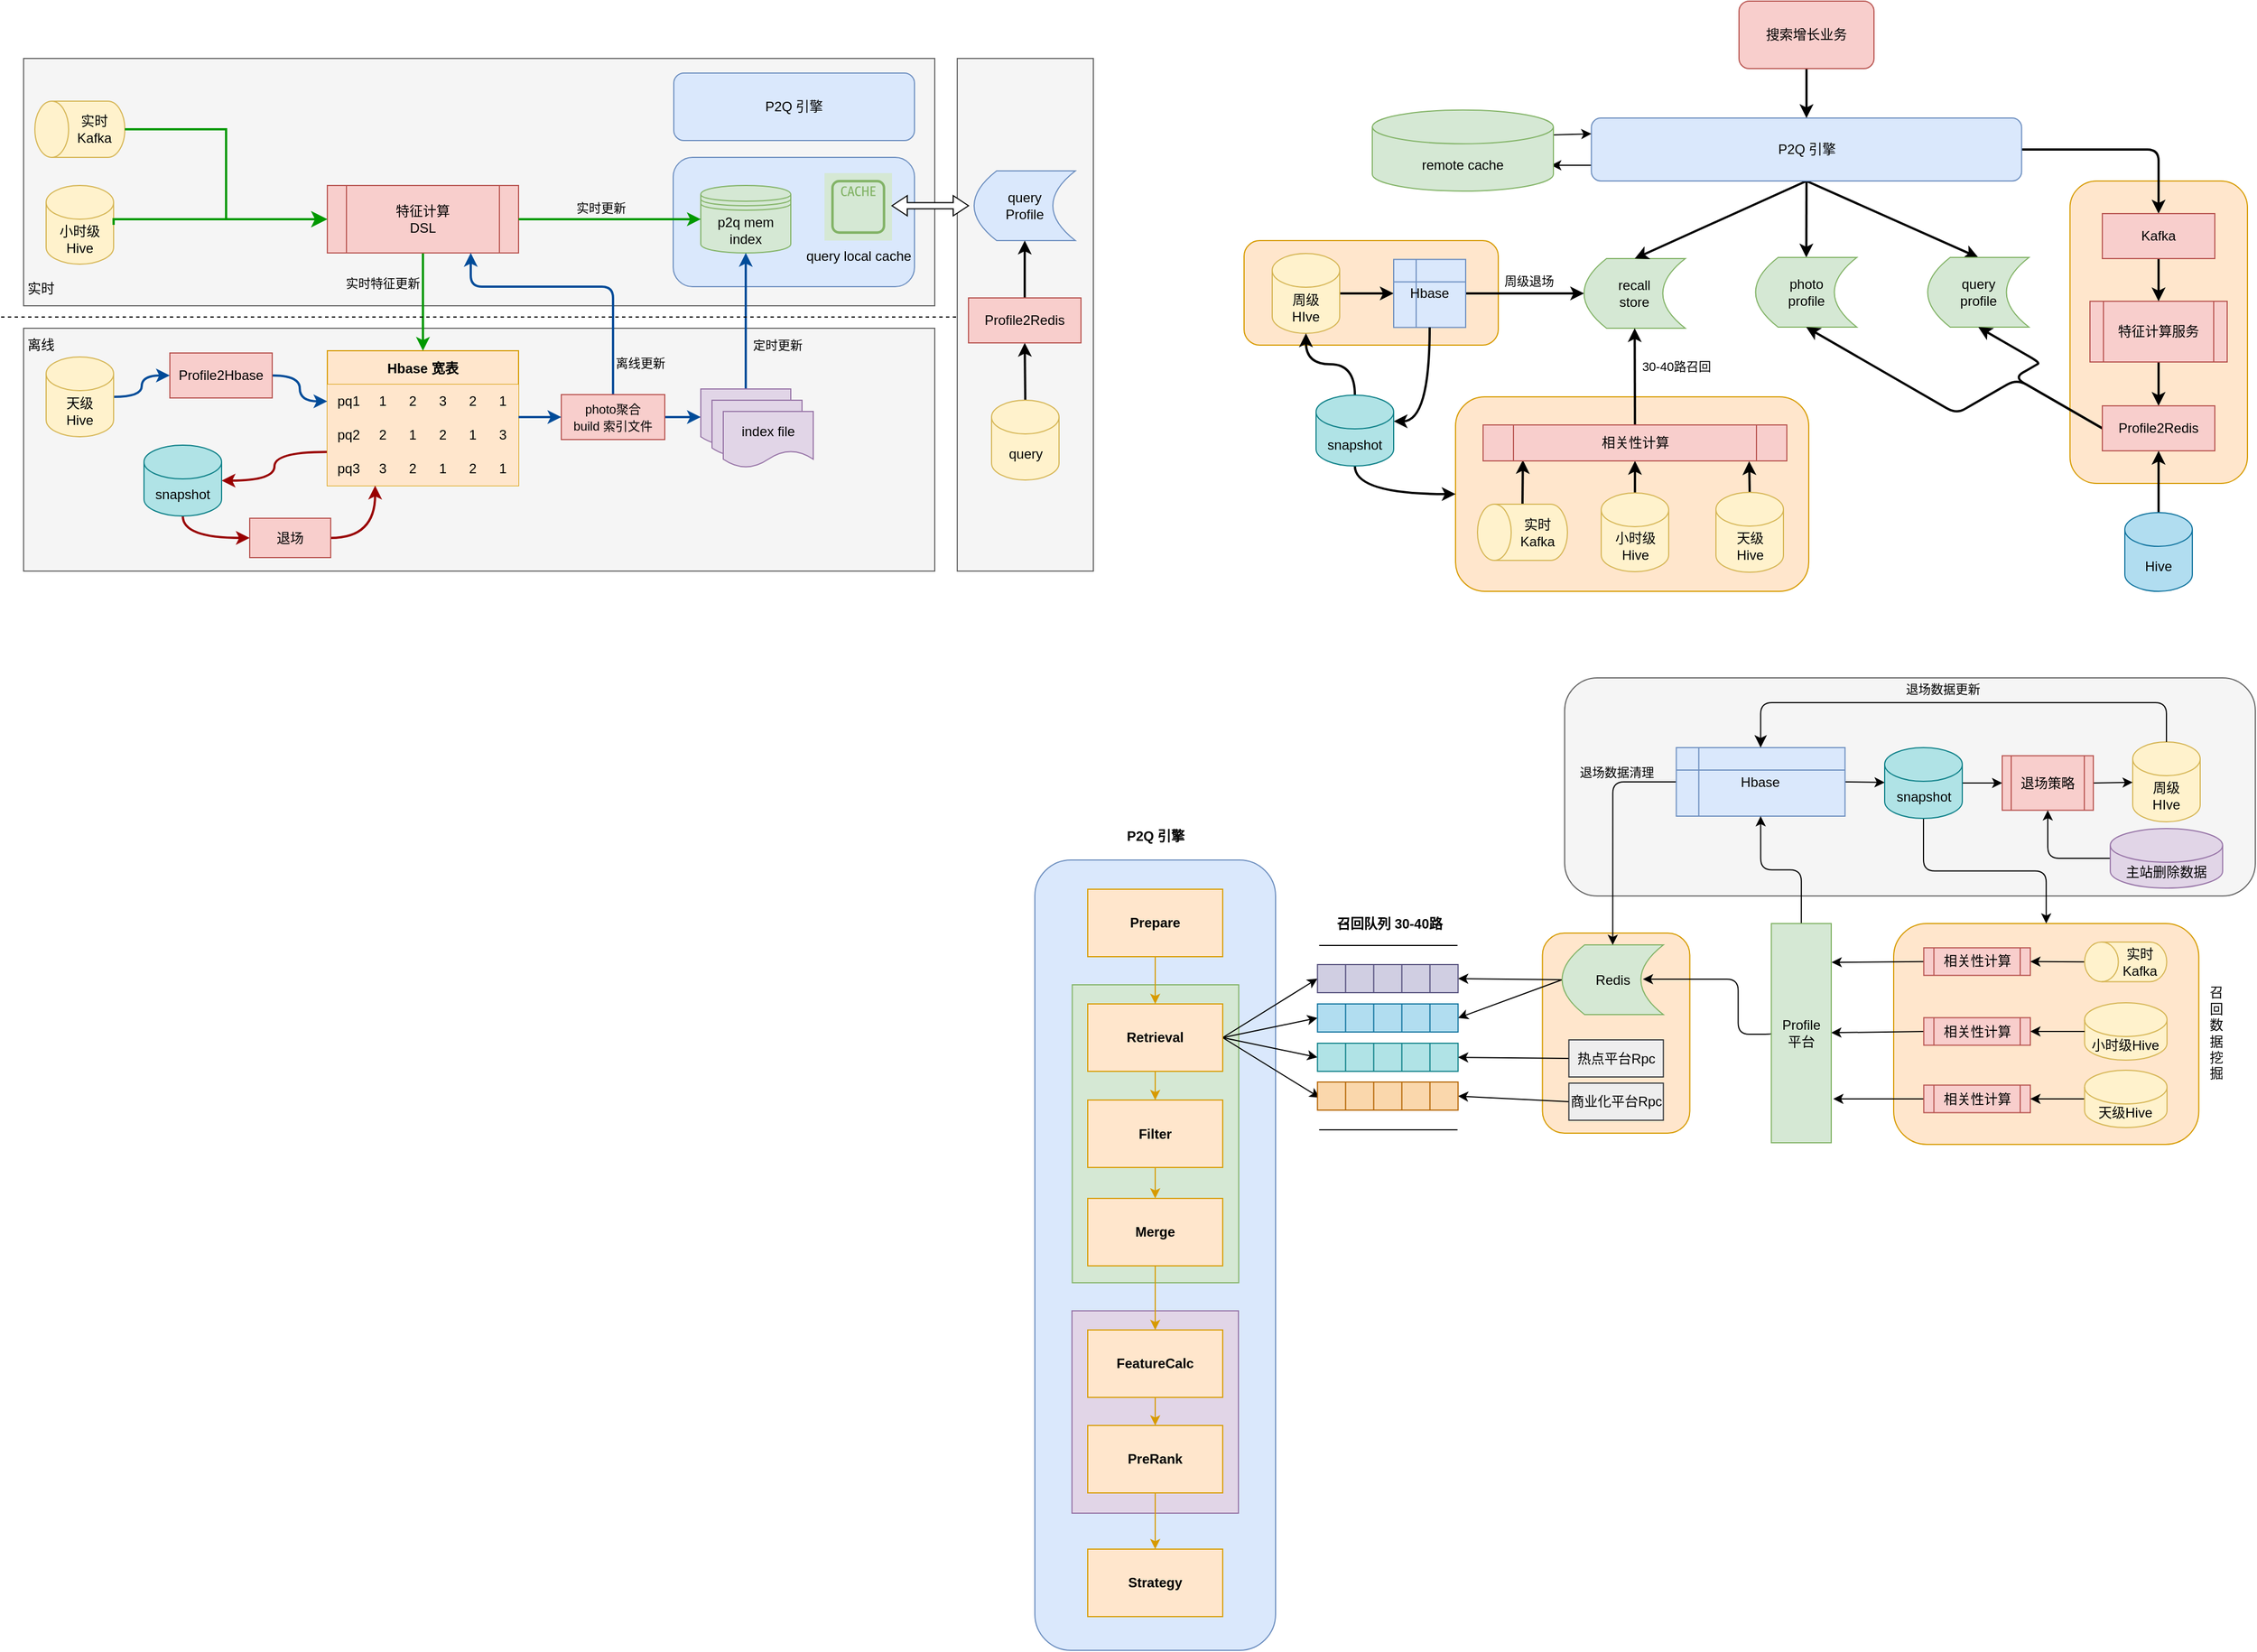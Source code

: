 <mxfile>
    <diagram id="KAuXC7zoSM8KAFSYbR0u" name="第 1 页">
        <mxGraphModel dx="1647" dy="1158" grid="0" gridSize="10" guides="1" tooltips="1" connect="1" arrows="1" fold="1" page="0" pageScale="1" pageWidth="827" pageHeight="1169" background="none" math="0" shadow="0">
            <root>
                <mxCell id="0"/>
                <mxCell id="1" parent="0"/>
                <mxCell id="472" value="" style="rounded=1;whiteSpace=wrap;html=1;labelBackgroundColor=none;fillColor=#f5f5f5;strokeColor=#666666;fontColor=#333333;" vertex="1" parent="1">
                    <mxGeometry x="1464" y="635" width="614" height="194" as="geometry"/>
                </mxCell>
                <mxCell id="443" value="" style="rounded=1;whiteSpace=wrap;html=1;labelBackgroundColor=none;fillColor=#ffe6cc;strokeColor=#d79b00;" vertex="1" parent="1">
                    <mxGeometry x="1756.5" y="853.5" width="271.25" height="196.5" as="geometry"/>
                </mxCell>
                <mxCell id="404" value="" style="rounded=1;whiteSpace=wrap;html=1;labelBackgroundColor=none;fillColor=#ffe6cc;strokeColor=#d79b00;" vertex="1" parent="1">
                    <mxGeometry x="1444.25" y="862" width="131" height="178" as="geometry"/>
                </mxCell>
                <mxCell id="297" value="" style="rounded=1;whiteSpace=wrap;html=1;fillStyle=auto;fillColor=#dae8fc;strokeColor=#6c8ebf;align=center;strokeWidth=1;" vertex="1" parent="1">
                    <mxGeometry x="993" y="797" width="214" height="703" as="geometry"/>
                </mxCell>
                <mxCell id="326" value="" style="rounded=0;whiteSpace=wrap;html=1;shadow=0;strokeWidth=1;fillColor=#e1d5e7;strokeColor=#9673a6;" vertex="1" parent="1">
                    <mxGeometry x="1026" y="1198" width="148" height="180" as="geometry"/>
                </mxCell>
                <mxCell id="323" value="" style="rounded=0;whiteSpace=wrap;html=1;shadow=0;strokeWidth=1;fillColor=#d5e8d4;strokeColor=#82b366;" vertex="1" parent="1">
                    <mxGeometry x="1026.25" y="908" width="148" height="265" as="geometry"/>
                </mxCell>
                <mxCell id="284" value="" style="rounded=1;whiteSpace=wrap;html=1;labelBackgroundColor=none;fillColor=#ffe6cc;strokeColor=#d79b00;" vertex="1" parent="1">
                    <mxGeometry x="1913.25" y="193" width="157.75" height="269" as="geometry"/>
                </mxCell>
                <mxCell id="234" value="" style="rounded=1;whiteSpace=wrap;html=1;labelBackgroundColor=none;fillColor=#ffe6cc;strokeColor=#d79b00;" vertex="1" parent="1">
                    <mxGeometry x="1367" y="385" width="314" height="173" as="geometry"/>
                </mxCell>
                <mxCell id="233" value="" style="rounded=1;whiteSpace=wrap;html=1;labelBackgroundColor=none;fillColor=#ffe6cc;strokeColor=#d79b00;" vertex="1" parent="1">
                    <mxGeometry x="1179" y="246" width="226" height="93" as="geometry"/>
                </mxCell>
                <mxCell id="153" value="" style="rounded=0;whiteSpace=wrap;html=1;fillStyle=auto;strokeWidth=1;fillColor=#f5f5f5;fontColor=#333333;strokeColor=#666666;" parent="1" vertex="1">
                    <mxGeometry x="924" y="84" width="121" height="456" as="geometry"/>
                </mxCell>
                <mxCell id="149" value="" style="rounded=0;whiteSpace=wrap;html=1;fillColor=#f5f5f5;fontColor=#333333;strokeColor=#666666;" parent="1" vertex="1">
                    <mxGeometry x="94" y="84" width="810" height="220" as="geometry"/>
                </mxCell>
                <mxCell id="137" value="" style="rounded=0;whiteSpace=wrap;html=1;fillColor=#f5f5f5;fontColor=#333333;strokeColor=#666666;fontStyle=1" parent="1" vertex="1">
                    <mxGeometry x="94" y="324" width="810" height="216" as="geometry"/>
                </mxCell>
                <mxCell id="54" style="edgeStyle=orthogonalEdgeStyle;html=1;exitX=1;exitY=0.5;exitDx=0;exitDy=0;strokeWidth=2;strokeColor=#004C99;entryX=0;entryY=0.5;entryDx=0;entryDy=0;curved=1;" parent="1" source="88" target="56" edge="1">
                    <mxGeometry relative="1" as="geometry">
                        <mxPoint x="364" y="403.5" as="sourcePoint"/>
                        <mxPoint x="360" y="386" as="targetPoint"/>
                    </mxGeometry>
                </mxCell>
                <mxCell id="272" style="edgeStyle=orthogonalEdgeStyle;html=1;exitX=0;exitY=0.75;exitDx=0;exitDy=0;entryX=1;entryY=0.5;entryDx=0;entryDy=0;entryPerimeter=0;strokeColor=#990000;strokeWidth=2;curved=1;" edge="1" parent="1" source="55" target="271">
                    <mxGeometry relative="1" as="geometry"/>
                </mxCell>
                <mxCell id="55" value="Hbase 宽表" style="shape=table;startSize=30;container=1;collapsible=0;childLayout=tableLayout;fixedRows=1;rowLines=0;fontStyle=1;fillColor=#ffe6cc;strokeColor=#d79b00;" parent="1" vertex="1">
                    <mxGeometry x="364" y="344" width="170" height="120" as="geometry"/>
                </mxCell>
                <mxCell id="56" value="" style="shape=tableRow;horizontal=0;startSize=0;swimlaneHead=0;swimlaneBody=0;top=0;left=0;bottom=0;right=0;collapsible=0;dropTarget=0;fillColor=none;points=[[0,0.5],[1,0.5]];portConstraint=eastwest;" parent="55" vertex="1">
                    <mxGeometry y="30" width="170" height="30" as="geometry"/>
                </mxCell>
                <mxCell id="57" value="pq1" style="shape=partialRectangle;html=1;whiteSpace=wrap;connectable=0;fillColor=#ffe6cc;top=0;left=0;bottom=0;right=0;overflow=hidden;pointerEvents=1;strokeColor=#d79b00;" parent="56" vertex="1">
                    <mxGeometry width="38" height="30" as="geometry">
                        <mxRectangle width="38" height="30" as="alternateBounds"/>
                    </mxGeometry>
                </mxCell>
                <mxCell id="58" value="1&lt;span style=&quot;white-space: pre;&quot;&gt;&#9;&lt;/span&gt;2&lt;span style=&quot;white-space: pre;&quot;&gt;&#9;&lt;/span&gt;3&lt;span style=&quot;white-space: pre;&quot;&gt;&#9;&lt;/span&gt;2&lt;span style=&quot;white-space: pre;&quot;&gt;&#9;&lt;/span&gt;1" style="shape=partialRectangle;html=1;whiteSpace=wrap;connectable=0;fillColor=#ffe6cc;top=0;left=0;bottom=0;right=0;align=left;spacingLeft=6;overflow=hidden;strokeColor=#d79b00;" parent="56" vertex="1">
                    <mxGeometry x="38" width="132" height="30" as="geometry">
                        <mxRectangle width="132" height="30" as="alternateBounds"/>
                    </mxGeometry>
                </mxCell>
                <mxCell id="59" value="" style="shape=tableRow;horizontal=0;startSize=0;swimlaneHead=0;swimlaneBody=0;top=0;left=0;bottom=0;right=0;collapsible=0;dropTarget=0;fillColor=none;points=[[0,0.5],[1,0.5]];portConstraint=eastwest;" parent="55" vertex="1">
                    <mxGeometry y="60" width="170" height="30" as="geometry"/>
                </mxCell>
                <mxCell id="60" value="pq2" style="shape=partialRectangle;html=1;whiteSpace=wrap;connectable=0;fillColor=#ffe6cc;top=0;left=0;bottom=0;right=0;overflow=hidden;strokeColor=#d79b00;" parent="59" vertex="1">
                    <mxGeometry width="38" height="30" as="geometry">
                        <mxRectangle width="38" height="30" as="alternateBounds"/>
                    </mxGeometry>
                </mxCell>
                <mxCell id="61" value="2&lt;span style=&quot;white-space: pre;&quot;&gt;&#9;&lt;/span&gt;1&lt;span style=&quot;white-space: pre;&quot;&gt;&#9;&lt;/span&gt;2&lt;span style=&quot;white-space: pre;&quot;&gt;&#9;&lt;/span&gt;1&lt;span style=&quot;white-space: pre;&quot;&gt;&#9;&lt;/span&gt;3" style="shape=partialRectangle;html=1;whiteSpace=wrap;connectable=0;fillColor=#ffe6cc;top=0;left=0;bottom=0;right=0;align=left;spacingLeft=6;overflow=hidden;strokeColor=#d79b00;" parent="59" vertex="1">
                    <mxGeometry x="38" width="132" height="30" as="geometry">
                        <mxRectangle width="132" height="30" as="alternateBounds"/>
                    </mxGeometry>
                </mxCell>
                <mxCell id="62" value="" style="shape=tableRow;horizontal=0;startSize=0;swimlaneHead=0;swimlaneBody=0;top=0;left=0;bottom=0;right=0;collapsible=0;dropTarget=0;fillColor=none;points=[[0,0.5],[1,0.5]];portConstraint=eastwest;" parent="55" vertex="1">
                    <mxGeometry y="90" width="170" height="30" as="geometry"/>
                </mxCell>
                <mxCell id="63" value="pq3" style="shape=partialRectangle;html=1;whiteSpace=wrap;connectable=0;fillColor=#ffe6cc;top=0;left=0;bottom=0;right=0;overflow=hidden;strokeColor=#d79b00;" parent="62" vertex="1">
                    <mxGeometry width="38" height="30" as="geometry">
                        <mxRectangle width="38" height="30" as="alternateBounds"/>
                    </mxGeometry>
                </mxCell>
                <mxCell id="64" value="3&lt;span style=&quot;white-space: pre;&quot;&gt;&#9;&lt;/span&gt;2&lt;span style=&quot;white-space: pre;&quot;&gt;&#9;&lt;/span&gt;1&lt;span style=&quot;white-space: pre;&quot;&gt;&#9;&lt;/span&gt;2&lt;span style=&quot;white-space: pre;&quot;&gt;&#9;&lt;/span&gt;1" style="shape=partialRectangle;html=1;whiteSpace=wrap;connectable=0;fillColor=#ffe6cc;top=0;left=0;bottom=0;right=0;align=left;spacingLeft=6;overflow=hidden;strokeColor=#d79b00;" parent="62" vertex="1">
                    <mxGeometry x="38" width="132" height="30" as="geometry">
                        <mxRectangle width="132" height="30" as="alternateBounds"/>
                    </mxGeometry>
                </mxCell>
                <mxCell id="89" style="edgeStyle=orthogonalEdgeStyle;html=1;exitX=1;exitY=0.5;exitDx=0;exitDy=0;exitPerimeter=0;strokeWidth=2;strokeColor=#004C99;curved=1;" parent="1" source="65" target="88" edge="1">
                    <mxGeometry relative="1" as="geometry"/>
                </mxCell>
                <mxCell id="65" value="天级&lt;br&gt;Hive" style="shape=cylinder3;whiteSpace=wrap;html=1;boundedLbl=1;backgroundOutline=1;size=15;fillColor=#fff2cc;strokeColor=#d6b656;" parent="1" vertex="1">
                    <mxGeometry x="114" y="349.5" width="60" height="71" as="geometry"/>
                </mxCell>
                <mxCell id="86" style="edgeStyle=none;html=1;entryX=0;entryY=0.5;entryDx=0;entryDy=0;strokeWidth=2;strokeColor=#004C99;exitX=1;exitY=0.5;exitDx=0;exitDy=0;" parent="1" source="263" target="111" edge="1">
                    <mxGeometry relative="1" as="geometry">
                        <mxPoint x="671" y="621" as="sourcePoint"/>
                        <mxPoint x="674" y="395" as="targetPoint"/>
                    </mxGeometry>
                </mxCell>
                <mxCell id="67" value="实时Kafka" style="shape=cylinder3;whiteSpace=wrap;html=1;boundedLbl=1;backgroundOutline=1;size=15;direction=north;fillColor=#fff2cc;strokeColor=#d6b656;" parent="1" vertex="1">
                    <mxGeometry x="104" y="122" width="80" height="50" as="geometry"/>
                </mxCell>
                <mxCell id="68" value="小时级Hive" style="shape=cylinder3;whiteSpace=wrap;html=1;boundedLbl=1;backgroundOutline=1;size=15;fillColor=#fff2cc;strokeColor=#d6b656;" parent="1" vertex="1">
                    <mxGeometry x="114" y="197" width="60" height="70" as="geometry"/>
                </mxCell>
                <mxCell id="127" value="实时特征更新" style="edgeStyle=none;html=1;exitX=0.5;exitY=1;exitDx=0;exitDy=0;entryX=0.5;entryY=0;entryDx=0;entryDy=0;strokeWidth=2;strokeColor=#009900;labelBackgroundColor=none;" parent="1" source="69" target="55" edge="1">
                    <mxGeometry x="-0.379" y="-36" relative="1" as="geometry">
                        <mxPoint as="offset"/>
                    </mxGeometry>
                </mxCell>
                <mxCell id="69" value="特征计算&lt;br&gt;DSL" style="shape=process;whiteSpace=wrap;html=1;backgroundOutline=1;fillColor=#f8cecc;strokeColor=#b85450;" parent="1" vertex="1">
                    <mxGeometry x="364" y="197" width="170" height="60" as="geometry"/>
                </mxCell>
                <mxCell id="88" value="Profile2Hbase" style="rounded=0;whiteSpace=wrap;html=1;fillColor=#f8cecc;strokeColor=#b85450;" parent="1" vertex="1">
                    <mxGeometry x="224" y="346" width="91" height="40" as="geometry"/>
                </mxCell>
                <mxCell id="105" value="" style="rounded=1;whiteSpace=wrap;html=1;fillColor=#dae8fc;strokeColor=#6c8ebf;" parent="1" vertex="1">
                    <mxGeometry x="671.5" y="172" width="214.5" height="115" as="geometry"/>
                </mxCell>
                <mxCell id="106" value="&lt;span style=&quot;color: rgb(0, 0, 0);&quot;&gt;query local cache&lt;/span&gt;" style="sketch=0;outlineConnect=0;strokeColor=#82b366;fillColor=#d5e8d4;dashed=0;verticalLabelPosition=bottom;verticalAlign=top;align=center;html=1;fontSize=12;fontStyle=0;aspect=fixed;shape=mxgraph.aws4.resourceIcon;resIcon=mxgraph.aws4.cache_node;" parent="1" vertex="1">
                    <mxGeometry x="806" y="186" width="60" height="60" as="geometry"/>
                </mxCell>
                <mxCell id="107" value="p2q mem index" style="shape=datastore;whiteSpace=wrap;html=1;fillColor=#d5e8d4;strokeColor=#82b366;" parent="1" vertex="1">
                    <mxGeometry x="696" y="197" width="80" height="60" as="geometry"/>
                </mxCell>
                <mxCell id="109" style="edgeStyle=none;html=1;exitX=0.5;exitY=0;exitDx=0;exitDy=0;strokeWidth=2;strokeColor=#004C99;" parent="1" source="111" target="107" edge="1">
                    <mxGeometry relative="1" as="geometry"/>
                </mxCell>
                <mxCell id="110" value="定时更新" style="edgeLabel;html=1;align=center;verticalAlign=middle;resizable=0;points=[];labelBackgroundColor=none;" parent="109" vertex="1" connectable="0">
                    <mxGeometry x="-0.045" y="-2" relative="1" as="geometry">
                        <mxPoint x="26" y="19" as="offset"/>
                    </mxGeometry>
                </mxCell>
                <mxCell id="111" value="index file" style="shape=document;whiteSpace=wrap;html=1;boundedLbl=1;fillColor=#e1d5e7;strokeColor=#9673a6;" parent="1" vertex="1">
                    <mxGeometry x="696" y="378" width="80" height="50" as="geometry"/>
                </mxCell>
                <mxCell id="112" value="index file" style="shape=document;whiteSpace=wrap;html=1;boundedLbl=1;fillColor=#e1d5e7;strokeColor=#9673a6;" parent="1" vertex="1">
                    <mxGeometry x="706" y="388" width="80" height="50" as="geometry"/>
                </mxCell>
                <mxCell id="113" value="index file" style="shape=document;whiteSpace=wrap;html=1;boundedLbl=1;fillColor=#e1d5e7;strokeColor=#9673a6;" parent="1" vertex="1">
                    <mxGeometry x="716" y="398" width="80" height="50" as="geometry"/>
                </mxCell>
                <mxCell id="119" value="" style="edgeStyle=elbowEdgeStyle;elbow=horizontal;endArrow=classic;html=1;curved=0;rounded=0;endSize=8;startSize=8;exitX=0.5;exitY=1;exitDx=0;exitDy=0;exitPerimeter=0;entryX=0;entryY=0.5;entryDx=0;entryDy=0;strokeColor=#009900;strokeWidth=2;" parent="1" source="67" target="69" edge="1">
                    <mxGeometry width="50" height="50" relative="1" as="geometry">
                        <mxPoint x="199" y="127" as="sourcePoint"/>
                        <mxPoint x="384" y="227" as="targetPoint"/>
                        <Array as="points">
                            <mxPoint x="274" y="184"/>
                            <mxPoint x="274" y="197"/>
                        </Array>
                    </mxGeometry>
                </mxCell>
                <mxCell id="121" value="" style="edgeStyle=elbowEdgeStyle;elbow=vertical;endArrow=classic;html=1;curved=0;rounded=0;endSize=8;startSize=8;exitX=1;exitY=0.5;exitDx=0;exitDy=0;exitPerimeter=0;entryX=0;entryY=0.5;entryDx=0;entryDy=0;strokeColor=#009900;strokeWidth=2;" parent="1" source="68" target="69" edge="1">
                    <mxGeometry width="50" height="50" relative="1" as="geometry">
                        <mxPoint x="209" y="207" as="sourcePoint"/>
                        <mxPoint x="384" y="227" as="targetPoint"/>
                        <Array as="points">
                            <mxPoint x="354" y="227"/>
                            <mxPoint x="209" y="227"/>
                        </Array>
                    </mxGeometry>
                </mxCell>
                <mxCell id="122" style="edgeStyle=none;html=1;exitX=1;exitY=0.5;exitDx=0;exitDy=0;entryX=0;entryY=0.5;entryDx=0;entryDy=0;strokeColor=#009900;strokeWidth=2;" parent="1" source="69" target="107" edge="1">
                    <mxGeometry relative="1" as="geometry"/>
                </mxCell>
                <mxCell id="123" value="实时更新" style="edgeLabel;html=1;align=center;verticalAlign=middle;resizable=0;points=[];labelBackgroundColor=none;" parent="122" vertex="1" connectable="0">
                    <mxGeometry x="-0.104" y="2" relative="1" as="geometry">
                        <mxPoint y="-8" as="offset"/>
                    </mxGeometry>
                </mxCell>
                <mxCell id="135" value="&lt;span style=&quot;&quot;&gt;P2Q 引擎&lt;/span&gt;" style="rounded=1;whiteSpace=wrap;html=1;fillStyle=auto;fillColor=#dae8fc;strokeColor=#6c8ebf;" parent="1" vertex="1">
                    <mxGeometry x="672" y="97" width="214" height="60" as="geometry"/>
                </mxCell>
                <mxCell id="136" value="" style="endArrow=none;dashed=1;html=1;strokeColor=#000000;strokeWidth=1;" parent="1" edge="1">
                    <mxGeometry width="50" height="50" relative="1" as="geometry">
                        <mxPoint x="74" y="314" as="sourcePoint"/>
                        <mxPoint x="924" y="314" as="targetPoint"/>
                    </mxGeometry>
                </mxCell>
                <mxCell id="150" value="实时" style="text;html=1;align=center;verticalAlign=middle;resizable=0;points=[];autosize=1;strokeColor=none;fillColor=none;labelBackgroundColor=none;" parent="1" vertex="1">
                    <mxGeometry x="84" y="274" width="50" height="30" as="geometry"/>
                </mxCell>
                <mxCell id="151" value="离线" style="text;html=1;align=center;verticalAlign=middle;resizable=0;points=[];autosize=1;strokeColor=none;fillColor=none;labelBackgroundColor=none;" parent="1" vertex="1">
                    <mxGeometry x="84" y="324" width="50" height="30" as="geometry"/>
                </mxCell>
                <mxCell id="163" style="edgeStyle=none;html=1;exitX=0.5;exitY=0;exitDx=0;exitDy=0;exitPerimeter=0;entryX=0.5;entryY=1;entryDx=0;entryDy=0;strokeWidth=2;" edge="1" parent="1" source="154" target="159">
                    <mxGeometry relative="1" as="geometry"/>
                </mxCell>
                <mxCell id="154" value="query" style="shape=cylinder3;whiteSpace=wrap;html=1;boundedLbl=1;backgroundOutline=1;size=15;fillColor=#fff2cc;strokeColor=#d6b656;" parent="1" vertex="1">
                    <mxGeometry x="954.5" y="388" width="60" height="71" as="geometry"/>
                </mxCell>
                <mxCell id="156" value="query&lt;br&gt;Profile" style="shape=dataStorage;whiteSpace=wrap;html=1;fixedSize=1;fillStyle=auto;strokeWidth=1;fillColor=#dae8fc;strokeColor=#6c8ebf;" parent="1" vertex="1">
                    <mxGeometry x="939" y="184" width="90" height="62" as="geometry"/>
                </mxCell>
                <mxCell id="158" value="" style="shape=doubleArrow;whiteSpace=wrap;html=1;" vertex="1" parent="1">
                    <mxGeometry x="866" y="206" width="68" height="18" as="geometry"/>
                </mxCell>
                <mxCell id="162" style="edgeStyle=none;html=1;exitX=0.5;exitY=0;exitDx=0;exitDy=0;strokeWidth=2;" edge="1" parent="1" source="159" target="156">
                    <mxGeometry relative="1" as="geometry"/>
                </mxCell>
                <mxCell id="159" value="Profile2Redis" style="rounded=0;whiteSpace=wrap;html=1;fillColor=#f8cecc;strokeColor=#b85450;" vertex="1" parent="1">
                    <mxGeometry x="934" y="297" width="100" height="40" as="geometry"/>
                </mxCell>
                <mxCell id="213" style="edgeStyle=none;html=1;exitX=0.5;exitY=0;exitDx=0;exitDy=0;exitPerimeter=0;entryX=0.876;entryY=1.008;entryDx=0;entryDy=0;entryPerimeter=0;labelBackgroundColor=none;strokeWidth=2;" edge="1" parent="1" source="186" target="211">
                    <mxGeometry relative="1" as="geometry"/>
                </mxCell>
                <mxCell id="186" value="天级&lt;br&gt;Hive" style="shape=cylinder3;whiteSpace=wrap;html=1;boundedLbl=1;backgroundOutline=1;size=15;fillColor=#fff2cc;strokeColor=#d6b656;" vertex="1" parent="1">
                    <mxGeometry x="1598.5" y="470" width="60" height="71" as="geometry"/>
                </mxCell>
                <mxCell id="212" style="edgeStyle=none;html=1;exitX=1;exitY=0.5;exitDx=0;exitDy=0;exitPerimeter=0;entryX=0.131;entryY=0.975;entryDx=0;entryDy=0;entryPerimeter=0;labelBackgroundColor=none;strokeWidth=2;" edge="1" parent="1" source="188" target="211">
                    <mxGeometry relative="1" as="geometry"/>
                </mxCell>
                <mxCell id="188" value="实时Kafka" style="shape=cylinder3;whiteSpace=wrap;html=1;boundedLbl=1;backgroundOutline=1;size=15;direction=north;fillColor=#fff2cc;strokeColor=#d6b656;" vertex="1" parent="1">
                    <mxGeometry x="1386.5" y="480.5" width="80" height="50" as="geometry"/>
                </mxCell>
                <mxCell id="214" style="edgeStyle=none;html=1;exitX=0.5;exitY=0;exitDx=0;exitDy=0;exitPerimeter=0;entryX=0.5;entryY=1;entryDx=0;entryDy=0;labelBackgroundColor=none;strokeWidth=2;" edge="1" parent="1" source="190" target="211">
                    <mxGeometry relative="1" as="geometry"/>
                </mxCell>
                <mxCell id="190" value="小时级Hive" style="shape=cylinder3;whiteSpace=wrap;html=1;boundedLbl=1;backgroundOutline=1;size=15;fillColor=#fff2cc;strokeColor=#d6b656;" vertex="1" parent="1">
                    <mxGeometry x="1496.5" y="470.5" width="60" height="70" as="geometry"/>
                </mxCell>
                <mxCell id="197" value="recall&lt;br&gt;store" style="shape=dataStorage;whiteSpace=wrap;html=1;fixedSize=1;fillStyle=auto;strokeWidth=1;fillColor=#d5e8d4;strokeColor=#82b366;" vertex="1" parent="1">
                    <mxGeometry x="1481.25" y="262" width="90" height="62" as="geometry"/>
                </mxCell>
                <mxCell id="216" style="edgeStyle=none;html=1;exitX=0.5;exitY=1;exitDx=0;exitDy=0;entryX=0.5;entryY=0;entryDx=0;entryDy=0;labelBackgroundColor=none;strokeWidth=2;" edge="1" parent="1" source="198" target="197">
                    <mxGeometry relative="1" as="geometry"/>
                </mxCell>
                <mxCell id="217" style="edgeStyle=none;html=1;exitX=0.5;exitY=1;exitDx=0;exitDy=0;labelBackgroundColor=none;strokeWidth=2;" edge="1" parent="1" source="198" target="209">
                    <mxGeometry relative="1" as="geometry"/>
                </mxCell>
                <mxCell id="218" style="edgeStyle=none;html=1;exitX=0.5;exitY=1;exitDx=0;exitDy=0;entryX=0.5;entryY=0;entryDx=0;entryDy=0;labelBackgroundColor=none;strokeWidth=2;" edge="1" parent="1" source="198" target="210">
                    <mxGeometry relative="1" as="geometry"/>
                </mxCell>
                <mxCell id="225" style="edgeStyle=none;html=1;exitX=0;exitY=0.75;exitDx=0;exitDy=0;labelBackgroundColor=none;strokeWidth=1;" edge="1" parent="1" source="198">
                    <mxGeometry relative="1" as="geometry">
                        <mxPoint x="1452" y="179" as="targetPoint"/>
                    </mxGeometry>
                </mxCell>
                <mxCell id="285" style="edgeStyle=orthogonalEdgeStyle;html=1;exitX=1;exitY=0.5;exitDx=0;exitDy=0;entryX=0.5;entryY=0;entryDx=0;entryDy=0;strokeWidth=2;" edge="1" parent="1" source="198" target="282">
                    <mxGeometry relative="1" as="geometry"/>
                </mxCell>
                <mxCell id="198" value="&lt;span style=&quot;&quot;&gt;P2Q 引擎&lt;/span&gt;" style="rounded=1;whiteSpace=wrap;html=1;fillStyle=auto;fillColor=#dae8fc;strokeColor=#6c8ebf;" vertex="1" parent="1">
                    <mxGeometry x="1487.75" y="137" width="382.5" height="56" as="geometry"/>
                </mxCell>
                <mxCell id="224" style="edgeStyle=none;html=1;exitX=1;exitY=0;exitDx=0;exitDy=22.125;exitPerimeter=0;labelBackgroundColor=none;strokeWidth=1;entryX=0;entryY=0.25;entryDx=0;entryDy=0;" edge="1" parent="1" source="199" target="198">
                    <mxGeometry relative="1" as="geometry">
                        <mxPoint x="1483" y="155" as="targetPoint"/>
                    </mxGeometry>
                </mxCell>
                <mxCell id="199" value="remote cache" style="shape=cylinder3;whiteSpace=wrap;html=1;boundedLbl=1;backgroundOutline=1;size=15;labelBackgroundColor=none;fillColor=#d5e8d4;strokeColor=#82b366;" vertex="1" parent="1">
                    <mxGeometry x="1293" y="129.88" width="161" height="72.12" as="geometry"/>
                </mxCell>
                <mxCell id="209" value="photo&lt;br&gt;profile" style="shape=dataStorage;whiteSpace=wrap;html=1;fixedSize=1;fillStyle=auto;strokeWidth=1;fillColor=#d5e8d4;strokeColor=#82b366;" vertex="1" parent="1">
                    <mxGeometry x="1633.75" y="261" width="90" height="62" as="geometry"/>
                </mxCell>
                <mxCell id="210" value="query&lt;br&gt;profile" style="shape=dataStorage;whiteSpace=wrap;html=1;fixedSize=1;fillStyle=auto;strokeWidth=1;fillColor=#d5e8d4;strokeColor=#82b366;" vertex="1" parent="1">
                    <mxGeometry x="1786.75" y="261" width="90" height="62" as="geometry"/>
                </mxCell>
                <mxCell id="215" style="edgeStyle=none;html=1;exitX=0.5;exitY=0;exitDx=0;exitDy=0;entryX=0.5;entryY=1;entryDx=0;entryDy=0;labelBackgroundColor=none;strokeWidth=2;" edge="1" parent="1" source="211" target="197">
                    <mxGeometry relative="1" as="geometry"/>
                </mxCell>
                <mxCell id="226" value="30-40路召回" style="edgeLabel;html=1;align=center;verticalAlign=middle;resizable=0;points=[];labelBackgroundColor=none;" connectable="0" vertex="1" parent="215">
                    <mxGeometry x="0.248" y="-1" relative="1" as="geometry">
                        <mxPoint x="35" y="1" as="offset"/>
                    </mxGeometry>
                </mxCell>
                <mxCell id="211" value="相关性计算" style="shape=process;whiteSpace=wrap;html=1;backgroundOutline=1;fillColor=#f8cecc;strokeColor=#b85450;" vertex="1" parent="1">
                    <mxGeometry x="1391.5" y="410" width="270" height="32" as="geometry"/>
                </mxCell>
                <mxCell id="223" style="edgeStyle=none;html=1;exitX=0.5;exitY=1;exitDx=0;exitDy=0;labelBackgroundColor=none;strokeWidth=2;" edge="1" parent="1" source="222" target="198">
                    <mxGeometry relative="1" as="geometry"/>
                </mxCell>
                <mxCell id="222" value="搜索增长业务" style="rounded=1;whiteSpace=wrap;html=1;labelBackgroundColor=none;fillColor=#f8cecc;strokeColor=#b85450;" vertex="1" parent="1">
                    <mxGeometry x="1619" y="33" width="120" height="60" as="geometry"/>
                </mxCell>
                <mxCell id="231" style="edgeStyle=none;html=1;exitX=1;exitY=0.5;exitDx=0;exitDy=0;exitPerimeter=0;entryX=0;entryY=0.5;entryDx=0;entryDy=0;labelBackgroundColor=none;strokeWidth=2;" edge="1" parent="1" source="227" target="228">
                    <mxGeometry relative="1" as="geometry"/>
                </mxCell>
                <mxCell id="227" value="周级&lt;br&gt;HIve" style="shape=cylinder3;whiteSpace=wrap;html=1;boundedLbl=1;backgroundOutline=1;size=15;fillColor=#fff2cc;strokeColor=#d6b656;" vertex="1" parent="1">
                    <mxGeometry x="1204" y="257.5" width="60" height="71" as="geometry"/>
                </mxCell>
                <mxCell id="229" style="edgeStyle=none;html=1;exitX=1;exitY=0.5;exitDx=0;exitDy=0;entryX=0;entryY=0.5;entryDx=0;entryDy=0;labelBackgroundColor=none;strokeWidth=2;" edge="1" parent="1" source="228" target="197">
                    <mxGeometry relative="1" as="geometry"/>
                </mxCell>
                <mxCell id="230" value="周级退场" style="edgeLabel;html=1;align=center;verticalAlign=middle;resizable=0;points=[];" connectable="0" vertex="1" parent="229">
                    <mxGeometry x="-0.055" y="1" relative="1" as="geometry">
                        <mxPoint x="6" y="-10" as="offset"/>
                    </mxGeometry>
                </mxCell>
                <mxCell id="228" value="Hbase" style="shape=internalStorage;whiteSpace=wrap;html=1;backgroundOutline=1;labelBackgroundColor=none;fillColor=#dae8fc;strokeColor=#6c8ebf;" vertex="1" parent="1">
                    <mxGeometry x="1312" y="262.75" width="64" height="60.5" as="geometry"/>
                </mxCell>
                <mxCell id="236" value="" style="curved=1;endArrow=classic;html=1;labelBackgroundColor=none;strokeWidth=2;exitX=0.5;exitY=1;exitDx=0;exitDy=0;entryX=1;entryY=0;entryDx=0;entryDy=23.25;entryPerimeter=0;edgeStyle=orthogonalEdgeStyle;" edge="1" parent="1" source="228" target="278">
                    <mxGeometry width="50" height="50" relative="1" as="geometry">
                        <mxPoint x="1277" y="436" as="sourcePoint"/>
                        <mxPoint x="1327" y="386" as="targetPoint"/>
                    </mxGeometry>
                </mxCell>
                <mxCell id="276" style="edgeStyle=elbowEdgeStyle;html=1;exitX=0.5;exitY=0;exitDx=0;exitDy=0;entryX=0.75;entryY=1;entryDx=0;entryDy=0;strokeColor=#004C99;strokeWidth=2;elbow=vertical;" edge="1" parent="1" source="263" target="69">
                    <mxGeometry relative="1" as="geometry">
                        <Array as="points">
                            <mxPoint x="558" y="287"/>
                        </Array>
                    </mxGeometry>
                </mxCell>
                <mxCell id="277" value="离线更新" style="edgeLabel;html=1;align=center;verticalAlign=middle;resizable=0;points=[];labelBackgroundColor=none;" connectable="0" vertex="1" parent="276">
                    <mxGeometry x="-0.695" y="7" relative="1" as="geometry">
                        <mxPoint x="31" y="10" as="offset"/>
                    </mxGeometry>
                </mxCell>
                <mxCell id="263" value="&lt;span style=&quot;font-size: 11px;&quot;&gt;photo聚合&lt;/span&gt;&lt;br style=&quot;border-color: var(--border-color); font-size: 11px;&quot;&gt;&lt;span style=&quot;font-size: 11px;&quot;&gt;build 索引文件&lt;/span&gt;" style="rounded=0;whiteSpace=wrap;html=1;fillColor=#f8cecc;strokeColor=#b85450;" vertex="1" parent="1">
                    <mxGeometry x="572" y="383" width="92" height="40" as="geometry"/>
                </mxCell>
                <mxCell id="264" style="edgeStyle=none;html=1;entryX=0;entryY=0.5;entryDx=0;entryDy=0;strokeWidth=2;strokeColor=#004C99;" edge="1" parent="1" target="263">
                    <mxGeometry relative="1" as="geometry">
                        <mxPoint x="534" y="403" as="sourcePoint"/>
                        <mxPoint x="791.5" y="441" as="targetPoint"/>
                    </mxGeometry>
                </mxCell>
                <mxCell id="274" style="edgeStyle=orthogonalEdgeStyle;curved=1;html=1;exitX=0.5;exitY=1;exitDx=0;exitDy=0;exitPerimeter=0;entryX=0;entryY=0.5;entryDx=0;entryDy=0;strokeColor=#990000;strokeWidth=2;" edge="1" parent="1" source="271" target="273">
                    <mxGeometry relative="1" as="geometry"/>
                </mxCell>
                <mxCell id="271" value="snapshot" style="shape=cylinder3;whiteSpace=wrap;html=1;boundedLbl=1;backgroundOutline=1;size=15;fillColor=#b0e3e6;strokeColor=#0e8088;" vertex="1" parent="1">
                    <mxGeometry x="201" y="428" width="69" height="63" as="geometry"/>
                </mxCell>
                <mxCell id="275" style="edgeStyle=orthogonalEdgeStyle;curved=1;html=1;exitX=1;exitY=0.5;exitDx=0;exitDy=0;entryX=0.25;entryY=1;entryDx=0;entryDy=0;strokeColor=#990000;strokeWidth=2;" edge="1" parent="1" source="273" target="55">
                    <mxGeometry relative="1" as="geometry"/>
                </mxCell>
                <mxCell id="273" value="退场" style="rounded=0;whiteSpace=wrap;html=1;fillColor=#f8cecc;strokeColor=#b85450;" vertex="1" parent="1">
                    <mxGeometry x="295" y="493" width="72" height="35" as="geometry"/>
                </mxCell>
                <mxCell id="279" style="edgeStyle=orthogonalEdgeStyle;curved=1;html=1;exitX=0.5;exitY=1;exitDx=0;exitDy=0;exitPerimeter=0;strokeColor=#000000;strokeWidth=2;elbow=vertical;" edge="1" parent="1" source="278" target="234">
                    <mxGeometry relative="1" as="geometry"/>
                </mxCell>
                <mxCell id="280" style="edgeStyle=orthogonalEdgeStyle;curved=1;html=1;exitX=0.5;exitY=0;exitDx=0;exitDy=0;exitPerimeter=0;entryX=0.5;entryY=1;entryDx=0;entryDy=0;entryPerimeter=0;strokeColor=#000000;strokeWidth=2;elbow=vertical;" edge="1" parent="1" source="278" target="227">
                    <mxGeometry relative="1" as="geometry"/>
                </mxCell>
                <mxCell id="278" value="snapshot" style="shape=cylinder3;whiteSpace=wrap;html=1;boundedLbl=1;backgroundOutline=1;size=15;fillColor=#b0e3e6;strokeColor=#0e8088;" vertex="1" parent="1">
                    <mxGeometry x="1243" y="383.5" width="69" height="63" as="geometry"/>
                </mxCell>
                <mxCell id="290" style="html=1;exitX=0.5;exitY=1;exitDx=0;exitDy=0;entryX=0.5;entryY=0;entryDx=0;entryDy=0;strokeWidth=2;elbow=vertical;" edge="1" parent="1" source="281" target="283">
                    <mxGeometry relative="1" as="geometry"/>
                </mxCell>
                <mxCell id="281" value="特征计算服务" style="shape=process;whiteSpace=wrap;html=1;backgroundOutline=1;fillColor=#f8cecc;strokeColor=#b85450;" vertex="1" parent="1">
                    <mxGeometry x="1931" y="300" width="122" height="54" as="geometry"/>
                </mxCell>
                <mxCell id="289" style="html=1;exitX=0.5;exitY=1;exitDx=0;exitDy=0;entryX=0.5;entryY=0;entryDx=0;entryDy=0;strokeWidth=2;elbow=vertical;" edge="1" parent="1" source="282" target="281">
                    <mxGeometry relative="1" as="geometry"/>
                </mxCell>
                <mxCell id="282" value="Kafka" style="rounded=0;whiteSpace=wrap;html=1;fillColor=#f8cecc;strokeColor=#b85450;" vertex="1" parent="1">
                    <mxGeometry x="1942" y="222" width="100" height="40" as="geometry"/>
                </mxCell>
                <mxCell id="287" style="edgeStyle=isometricEdgeStyle;html=1;exitX=0;exitY=0.5;exitDx=0;exitDy=0;entryX=0.5;entryY=1;entryDx=0;entryDy=0;strokeWidth=2;elbow=vertical;" edge="1" parent="1" source="283" target="209">
                    <mxGeometry relative="1" as="geometry">
                        <Array as="points">
                            <mxPoint x="1835" y="387"/>
                        </Array>
                    </mxGeometry>
                </mxCell>
                <mxCell id="288" style="edgeStyle=isometricEdgeStyle;html=1;exitX=0;exitY=0.5;exitDx=0;exitDy=0;entryX=0.5;entryY=1;entryDx=0;entryDy=0;strokeWidth=2;elbow=vertical;" edge="1" parent="1" source="283" target="210">
                    <mxGeometry relative="1" as="geometry">
                        <Array as="points">
                            <mxPoint x="1879" y="359"/>
                        </Array>
                    </mxGeometry>
                </mxCell>
                <mxCell id="283" value="Profile2Redis" style="rounded=0;whiteSpace=wrap;html=1;fillColor=#f8cecc;strokeColor=#b85450;" vertex="1" parent="1">
                    <mxGeometry x="1942" y="393" width="100" height="40" as="geometry"/>
                </mxCell>
                <mxCell id="292" style="edgeStyle=none;html=1;exitX=0.5;exitY=0;exitDx=0;exitDy=0;exitPerimeter=0;entryX=0.5;entryY=1;entryDx=0;entryDy=0;strokeWidth=2;elbow=vertical;" edge="1" parent="1" source="286" target="283">
                    <mxGeometry relative="1" as="geometry"/>
                </mxCell>
                <mxCell id="286" value="Hive" style="shape=cylinder3;whiteSpace=wrap;html=1;boundedLbl=1;backgroundOutline=1;size=15;fillColor=#b1ddf0;strokeColor=#10739e;" vertex="1" parent="1">
                    <mxGeometry x="1962" y="488" width="60" height="70" as="geometry"/>
                </mxCell>
                <mxCell id="307" style="edgeStyle=none;html=1;exitX=0.5;exitY=1;exitDx=0;exitDy=0;entryX=0.5;entryY=0;entryDx=0;entryDy=0;shadow=0;fillColor=#ffe6cc;strokeColor=#d79b00;strokeWidth=1;" edge="1" parent="1" source="295" target="296">
                    <mxGeometry relative="1" as="geometry"/>
                </mxCell>
                <mxCell id="295" value="&lt;b&gt;Prepare&lt;/b&gt;" style="rounded=0;whiteSpace=wrap;html=1;fillColor=#ffe6cc;strokeColor=#d79b00;shadow=0;strokeWidth=1;" vertex="1" parent="1">
                    <mxGeometry x="1040" y="823" width="120" height="60" as="geometry"/>
                </mxCell>
                <mxCell id="303" value="" style="edgeStyle=none;html=1;shadow=0;fillColor=#ffe6cc;strokeColor=#d79b00;strokeWidth=1;" edge="1" parent="1" source="296" target="302">
                    <mxGeometry relative="1" as="geometry"/>
                </mxCell>
                <mxCell id="376" style="edgeStyle=none;sketch=0;html=1;exitX=1;exitY=0.5;exitDx=0;exitDy=0;entryX=0;entryY=0.5;entryDx=0;entryDy=0;shadow=0;strokeWidth=1;" edge="1" parent="1" source="296" target="356">
                    <mxGeometry relative="1" as="geometry"/>
                </mxCell>
                <mxCell id="377" style="edgeStyle=none;sketch=0;html=1;exitX=1;exitY=0.5;exitDx=0;exitDy=0;entryX=0;entryY=0.5;entryDx=0;entryDy=0;shadow=0;strokeWidth=1;" edge="1" parent="1" source="296" target="363">
                    <mxGeometry relative="1" as="geometry"/>
                </mxCell>
                <mxCell id="378" style="edgeStyle=none;sketch=0;html=1;exitX=1;exitY=0.5;exitDx=0;exitDy=0;entryX=0;entryY=0.5;entryDx=0;entryDy=0;shadow=0;strokeWidth=1;" edge="1" parent="1" source="296" target="370">
                    <mxGeometry relative="1" as="geometry"/>
                </mxCell>
                <mxCell id="422" style="edgeStyle=none;sketch=0;html=1;exitX=1;exitY=0.5;exitDx=0;exitDy=0;entryX=0.001;entryY=0.826;entryDx=0;entryDy=0;entryPerimeter=0;shadow=0;strokeWidth=1;elbow=vertical;" edge="1" parent="1" source="296" target="342">
                    <mxGeometry relative="1" as="geometry"/>
                </mxCell>
                <mxCell id="296" value="&lt;b&gt;Retrieval&lt;/b&gt;" style="rounded=0;whiteSpace=wrap;html=1;fillColor=#ffe6cc;strokeColor=#d79b00;shadow=0;strokeWidth=1;" vertex="1" parent="1">
                    <mxGeometry x="1040" y="925" width="120" height="60" as="geometry"/>
                </mxCell>
                <mxCell id="309" style="edgeStyle=none;html=1;exitX=0.5;exitY=1;exitDx=0;exitDy=0;shadow=0;fillColor=#ffe6cc;strokeColor=#d79b00;strokeWidth=1;" edge="1" parent="1" source="298" target="300">
                    <mxGeometry relative="1" as="geometry"/>
                </mxCell>
                <mxCell id="298" value="&lt;b&gt;FeatureCalc&lt;/b&gt;" style="whiteSpace=wrap;html=1;rounded=0;fillColor=#ffe6cc;strokeColor=#d79b00;shadow=0;strokeWidth=1;" vertex="1" parent="1">
                    <mxGeometry x="1040" y="1215" width="120" height="60" as="geometry"/>
                </mxCell>
                <mxCell id="327" style="edgeStyle=none;sketch=0;html=1;exitX=0.5;exitY=1;exitDx=0;exitDy=0;shadow=0;strokeWidth=1;fillColor=#ffe6cc;strokeColor=#d79b00;" edge="1" parent="1" source="300" target="324">
                    <mxGeometry relative="1" as="geometry"/>
                </mxCell>
                <mxCell id="300" value="&lt;b style=&quot;border-color: var(--border-color);&quot;&gt;PreRank&lt;/b&gt;" style="whiteSpace=wrap;html=1;rounded=0;fillColor=#ffe6cc;strokeColor=#d79b00;shadow=0;strokeWidth=1;" vertex="1" parent="1">
                    <mxGeometry x="1040" y="1300" width="120" height="60" as="geometry"/>
                </mxCell>
                <mxCell id="306" value="" style="edgeStyle=none;html=1;shadow=0;fillColor=#ffe6cc;strokeColor=#d79b00;strokeWidth=1;" edge="1" parent="1" source="302" target="305">
                    <mxGeometry relative="1" as="geometry"/>
                </mxCell>
                <mxCell id="302" value="&lt;b&gt;Filter&lt;/b&gt;" style="whiteSpace=wrap;html=1;rounded=0;fillColor=#ffe6cc;strokeColor=#d79b00;shadow=0;strokeWidth=1;" vertex="1" parent="1">
                    <mxGeometry x="1040" y="1010.5" width="120" height="60" as="geometry"/>
                </mxCell>
                <mxCell id="308" style="edgeStyle=none;html=1;exitX=0.5;exitY=1;exitDx=0;exitDy=0;shadow=0;fillColor=#ffe6cc;strokeColor=#d79b00;strokeWidth=1;" edge="1" parent="1" source="305" target="298">
                    <mxGeometry relative="1" as="geometry"/>
                </mxCell>
                <mxCell id="305" value="&lt;b&gt;Merge&lt;/b&gt;" style="whiteSpace=wrap;html=1;rounded=0;fillColor=#ffe6cc;strokeColor=#d79b00;shadow=0;strokeWidth=1;" vertex="1" parent="1">
                    <mxGeometry x="1040" y="1098" width="120" height="60" as="geometry"/>
                </mxCell>
                <mxCell id="311" value="&lt;b style=&quot;border-color: var(--border-color);&quot;&gt;P2Q 引擎&lt;/b&gt;" style="text;html=1;align=center;verticalAlign=middle;resizable=0;points=[];autosize=1;shadow=0;strokeWidth=1;" vertex="1" parent="1">
                    <mxGeometry x="1065.5" y="763" width="69" height="26" as="geometry"/>
                </mxCell>
                <mxCell id="405" style="edgeStyle=none;sketch=0;html=1;exitX=0;exitY=0.5;exitDx=0;exitDy=0;entryX=1;entryY=0.5;entryDx=0;entryDy=0;shadow=0;strokeWidth=1;elbow=vertical;" edge="1" parent="1" source="312" target="356">
                    <mxGeometry relative="1" as="geometry"/>
                </mxCell>
                <mxCell id="424" style="edgeStyle=none;sketch=0;html=1;exitX=0;exitY=0.5;exitDx=0;exitDy=0;entryX=1;entryY=0.5;entryDx=0;entryDy=0;shadow=0;strokeWidth=1;elbow=vertical;" edge="1" parent="1" source="312" target="363">
                    <mxGeometry relative="1" as="geometry"/>
                </mxCell>
                <mxCell id="312" value="Redis" style="shape=dataStorage;whiteSpace=wrap;html=1;fixedSize=1;fillStyle=auto;strokeWidth=1;fillColor=#d5e8d4;strokeColor=#82b366;" vertex="1" parent="1">
                    <mxGeometry x="1461.75" y="872.5" width="90" height="62" as="geometry"/>
                </mxCell>
                <mxCell id="324" value="&lt;b&gt;Strategy&lt;/b&gt;" style="whiteSpace=wrap;html=1;rounded=0;fillColor=#ffe6cc;strokeColor=#d79b00;shadow=0;strokeWidth=1;" vertex="1" parent="1">
                    <mxGeometry x="1040" y="1410" width="120" height="60" as="geometry"/>
                </mxCell>
                <mxCell id="342" value="" style="shape=partialRectangle;whiteSpace=wrap;html=1;left=0;right=0;fillColor=none;shadow=0;strokeWidth=1;" vertex="1" parent="1">
                    <mxGeometry x="1246.25" y="873" width="122" height="164" as="geometry"/>
                </mxCell>
                <mxCell id="355" value="" style="shape=table;startSize=0;container=1;collapsible=0;childLayout=tableLayout;shadow=0;strokeWidth=1;fillColor=#d0cee2;strokeColor=#56517e;" vertex="1" parent="1">
                    <mxGeometry x="1244.25" y="890" width="125" height="25" as="geometry"/>
                </mxCell>
                <mxCell id="356" value="" style="shape=tableRow;horizontal=0;startSize=0;swimlaneHead=0;swimlaneBody=0;top=0;left=0;bottom=0;right=0;collapsible=0;dropTarget=0;fillColor=none;points=[[0,0.5],[1,0.5]];portConstraint=eastwest;shadow=0;strokeWidth=1;" vertex="1" parent="355">
                    <mxGeometry width="125" height="25" as="geometry"/>
                </mxCell>
                <mxCell id="357" value="" style="shape=partialRectangle;html=1;whiteSpace=wrap;connectable=0;overflow=hidden;fillColor=none;top=0;left=0;bottom=0;right=0;pointerEvents=1;shadow=0;strokeWidth=1;" vertex="1" parent="356">
                    <mxGeometry width="25" height="25" as="geometry">
                        <mxRectangle width="25" height="25" as="alternateBounds"/>
                    </mxGeometry>
                </mxCell>
                <mxCell id="358" value="" style="shape=partialRectangle;html=1;whiteSpace=wrap;connectable=0;overflow=hidden;fillColor=none;top=0;left=0;bottom=0;right=0;pointerEvents=1;shadow=0;strokeWidth=1;" vertex="1" parent="356">
                    <mxGeometry x="25" width="25" height="25" as="geometry">
                        <mxRectangle width="25" height="25" as="alternateBounds"/>
                    </mxGeometry>
                </mxCell>
                <mxCell id="359" value="" style="shape=partialRectangle;html=1;whiteSpace=wrap;connectable=0;overflow=hidden;fillColor=none;top=0;left=0;bottom=0;right=0;pointerEvents=1;shadow=0;strokeWidth=1;" vertex="1" parent="356">
                    <mxGeometry x="50" width="25" height="25" as="geometry">
                        <mxRectangle width="25" height="25" as="alternateBounds"/>
                    </mxGeometry>
                </mxCell>
                <mxCell id="360" value="" style="shape=partialRectangle;html=1;whiteSpace=wrap;connectable=0;overflow=hidden;fillColor=none;top=0;left=0;bottom=0;right=0;pointerEvents=1;shadow=0;strokeWidth=1;" vertex="1" parent="356">
                    <mxGeometry x="75" width="25" height="25" as="geometry">
                        <mxRectangle width="25" height="25" as="alternateBounds"/>
                    </mxGeometry>
                </mxCell>
                <mxCell id="361" value="" style="shape=partialRectangle;html=1;whiteSpace=wrap;connectable=0;overflow=hidden;fillColor=none;top=0;left=0;bottom=0;right=0;pointerEvents=1;shadow=0;strokeWidth=1;" vertex="1" parent="356">
                    <mxGeometry x="100" width="25" height="25" as="geometry">
                        <mxRectangle width="25" height="25" as="alternateBounds"/>
                    </mxGeometry>
                </mxCell>
                <mxCell id="362" value="" style="shape=table;startSize=0;container=1;collapsible=0;childLayout=tableLayout;shadow=0;strokeWidth=1;fillColor=#b1ddf0;strokeColor=#10739e;" vertex="1" parent="1">
                    <mxGeometry x="1244.25" y="925" width="125" height="25" as="geometry"/>
                </mxCell>
                <mxCell id="363" value="" style="shape=tableRow;horizontal=0;startSize=0;swimlaneHead=0;swimlaneBody=0;top=0;left=0;bottom=0;right=0;collapsible=0;dropTarget=0;fillColor=none;points=[[0,0.5],[1,0.5]];portConstraint=eastwest;shadow=0;strokeWidth=1;" vertex="1" parent="362">
                    <mxGeometry width="125" height="25" as="geometry"/>
                </mxCell>
                <mxCell id="364" value="" style="shape=partialRectangle;html=1;whiteSpace=wrap;connectable=0;overflow=hidden;fillColor=none;top=0;left=0;bottom=0;right=0;pointerEvents=1;shadow=0;strokeWidth=1;" vertex="1" parent="363">
                    <mxGeometry width="25" height="25" as="geometry">
                        <mxRectangle width="25" height="25" as="alternateBounds"/>
                    </mxGeometry>
                </mxCell>
                <mxCell id="365" value="" style="shape=partialRectangle;html=1;whiteSpace=wrap;connectable=0;overflow=hidden;fillColor=none;top=0;left=0;bottom=0;right=0;pointerEvents=1;shadow=0;strokeWidth=1;" vertex="1" parent="363">
                    <mxGeometry x="25" width="25" height="25" as="geometry">
                        <mxRectangle width="25" height="25" as="alternateBounds"/>
                    </mxGeometry>
                </mxCell>
                <mxCell id="366" value="" style="shape=partialRectangle;html=1;whiteSpace=wrap;connectable=0;overflow=hidden;fillColor=none;top=0;left=0;bottom=0;right=0;pointerEvents=1;shadow=0;strokeWidth=1;" vertex="1" parent="363">
                    <mxGeometry x="50" width="25" height="25" as="geometry">
                        <mxRectangle width="25" height="25" as="alternateBounds"/>
                    </mxGeometry>
                </mxCell>
                <mxCell id="367" value="" style="shape=partialRectangle;html=1;whiteSpace=wrap;connectable=0;overflow=hidden;fillColor=none;top=0;left=0;bottom=0;right=0;pointerEvents=1;shadow=0;strokeWidth=1;" vertex="1" parent="363">
                    <mxGeometry x="75" width="25" height="25" as="geometry">
                        <mxRectangle width="25" height="25" as="alternateBounds"/>
                    </mxGeometry>
                </mxCell>
                <mxCell id="368" value="" style="shape=partialRectangle;html=1;whiteSpace=wrap;connectable=0;overflow=hidden;fillColor=none;top=0;left=0;bottom=0;right=0;pointerEvents=1;shadow=0;strokeWidth=1;" vertex="1" parent="363">
                    <mxGeometry x="100" width="25" height="25" as="geometry">
                        <mxRectangle width="25" height="25" as="alternateBounds"/>
                    </mxGeometry>
                </mxCell>
                <mxCell id="369" value="" style="shape=table;startSize=0;container=1;collapsible=0;childLayout=tableLayout;shadow=0;strokeWidth=1;fillColor=#b0e3e6;strokeColor=#0e8088;" vertex="1" parent="1">
                    <mxGeometry x="1244.25" y="960" width="125" height="25" as="geometry"/>
                </mxCell>
                <mxCell id="370" value="" style="shape=tableRow;horizontal=0;startSize=0;swimlaneHead=0;swimlaneBody=0;top=0;left=0;bottom=0;right=0;collapsible=0;dropTarget=0;fillColor=none;points=[[0,0.5],[1,0.5]];portConstraint=eastwest;shadow=0;strokeWidth=1;" vertex="1" parent="369">
                    <mxGeometry width="125" height="25" as="geometry"/>
                </mxCell>
                <mxCell id="371" value="" style="shape=partialRectangle;html=1;whiteSpace=wrap;connectable=0;overflow=hidden;fillColor=none;top=0;left=0;bottom=0;right=0;pointerEvents=1;shadow=0;strokeWidth=1;" vertex="1" parent="370">
                    <mxGeometry width="25" height="25" as="geometry">
                        <mxRectangle width="25" height="25" as="alternateBounds"/>
                    </mxGeometry>
                </mxCell>
                <mxCell id="372" value="" style="shape=partialRectangle;html=1;whiteSpace=wrap;connectable=0;overflow=hidden;fillColor=none;top=0;left=0;bottom=0;right=0;pointerEvents=1;shadow=0;strokeWidth=1;" vertex="1" parent="370">
                    <mxGeometry x="25" width="25" height="25" as="geometry">
                        <mxRectangle width="25" height="25" as="alternateBounds"/>
                    </mxGeometry>
                </mxCell>
                <mxCell id="373" value="" style="shape=partialRectangle;html=1;whiteSpace=wrap;connectable=0;overflow=hidden;fillColor=none;top=0;left=0;bottom=0;right=0;pointerEvents=1;shadow=0;strokeWidth=1;" vertex="1" parent="370">
                    <mxGeometry x="50" width="25" height="25" as="geometry">
                        <mxRectangle width="25" height="25" as="alternateBounds"/>
                    </mxGeometry>
                </mxCell>
                <mxCell id="374" value="" style="shape=partialRectangle;html=1;whiteSpace=wrap;connectable=0;overflow=hidden;fillColor=none;top=0;left=0;bottom=0;right=0;pointerEvents=1;shadow=0;strokeWidth=1;" vertex="1" parent="370">
                    <mxGeometry x="75" width="25" height="25" as="geometry">
                        <mxRectangle width="25" height="25" as="alternateBounds"/>
                    </mxGeometry>
                </mxCell>
                <mxCell id="375" value="" style="shape=partialRectangle;html=1;whiteSpace=wrap;connectable=0;overflow=hidden;fillColor=none;top=0;left=0;bottom=0;right=0;pointerEvents=1;shadow=0;strokeWidth=1;" vertex="1" parent="370">
                    <mxGeometry x="100" width="25" height="25" as="geometry">
                        <mxRectangle width="25" height="25" as="alternateBounds"/>
                    </mxGeometry>
                </mxCell>
                <mxCell id="379" value="&lt;b&gt;召回队列 30-40路&lt;/b&gt;" style="text;html=1;align=center;verticalAlign=middle;resizable=0;points=[];autosize=1;shadow=0;strokeWidth=1;" vertex="1" parent="1">
                    <mxGeometry x="1251.75" y="841" width="112" height="26" as="geometry"/>
                </mxCell>
                <mxCell id="387" value="小时级Hive" style="shape=cylinder3;whiteSpace=wrap;html=1;boundedLbl=1;backgroundOutline=1;size=15;fillColor=#fff2cc;strokeColor=#d6b656;" vertex="1" parent="1">
                    <mxGeometry x="1926.25" y="924" width="73.25" height="51" as="geometry"/>
                </mxCell>
                <mxCell id="448" style="edgeStyle=none;sketch=0;html=1;exitX=0;exitY=0.5;exitDx=0;exitDy=0;shadow=0;strokeWidth=1;elbow=vertical;entryX=1.006;entryY=0.177;entryDx=0;entryDy=0;entryPerimeter=0;" edge="1" parent="1" source="400" target="433">
                    <mxGeometry relative="1" as="geometry">
                        <mxPoint x="1698.75" y="888.5" as="targetPoint"/>
                    </mxGeometry>
                </mxCell>
                <mxCell id="400" value="相关性计算" style="shape=process;whiteSpace=wrap;html=1;backgroundOutline=1;fillColor=#f8cecc;strokeColor=#b85450;" vertex="1" parent="1">
                    <mxGeometry x="1783.25" y="875.13" width="94.75" height="24.5" as="geometry"/>
                </mxCell>
                <mxCell id="401" style="edgeStyle=none;sketch=0;html=1;exitX=0.5;exitY=0;exitDx=0;exitDy=0;exitPerimeter=0;entryX=1;entryY=0.5;entryDx=0;entryDy=0;shadow=0;strokeWidth=1;elbow=vertical;" edge="1" parent="1" source="402" target="400">
                    <mxGeometry relative="1" as="geometry"/>
                </mxCell>
                <mxCell id="402" value="实时Kafka" style="shape=cylinder3;whiteSpace=wrap;html=1;boundedLbl=1;backgroundOutline=1;size=15;direction=north;fillColor=#fff2cc;strokeColor=#d6b656;" vertex="1" parent="1">
                    <mxGeometry x="1926.25" y="870" width="73" height="35.25" as="geometry"/>
                </mxCell>
                <mxCell id="452" style="edgeStyle=orthogonalEdgeStyle;sketch=0;html=1;exitX=0;exitY=0.5;exitDx=0;exitDy=0;entryX=0.5;entryY=0;entryDx=0;entryDy=0;shadow=0;strokeWidth=1;elbow=vertical;" edge="1" parent="1" source="403" target="312">
                    <mxGeometry relative="1" as="geometry"/>
                </mxCell>
                <mxCell id="460" value="退场数据清理" style="edgeLabel;html=1;align=center;verticalAlign=middle;resizable=0;points=[];labelBackgroundColor=none;" vertex="1" connectable="0" parent="452">
                    <mxGeometry x="-0.3" y="2" relative="1" as="geometry">
                        <mxPoint x="1" y="-23" as="offset"/>
                    </mxGeometry>
                </mxCell>
                <mxCell id="454" style="sketch=0;html=1;exitX=1;exitY=0.5;exitDx=0;exitDy=0;shadow=0;strokeWidth=1;elbow=vertical;" edge="1" parent="1" source="403" target="451">
                    <mxGeometry relative="1" as="geometry"/>
                </mxCell>
                <mxCell id="403" value="Hbase" style="shape=internalStorage;whiteSpace=wrap;html=1;backgroundOutline=1;labelBackgroundColor=none;fillColor=#dae8fc;strokeColor=#6c8ebf;" vertex="1" parent="1">
                    <mxGeometry x="1563.25" y="697" width="150" height="61" as="geometry"/>
                </mxCell>
                <mxCell id="412" style="edgeStyle=none;sketch=0;html=1;exitX=0;exitY=0.5;exitDx=0;exitDy=0;entryX=1;entryY=0.5;entryDx=0;entryDy=0;shadow=0;strokeWidth=1;elbow=vertical;" edge="1" parent="1" source="410" target="370">
                    <mxGeometry relative="1" as="geometry"/>
                </mxCell>
                <mxCell id="410" value="热点平台Rpc" style="rounded=0;whiteSpace=wrap;html=1;shadow=0;strokeWidth=1;fillColor=#eeeeee;strokeColor=#36393d;" vertex="1" parent="1">
                    <mxGeometry x="1467.75" y="957" width="84" height="33" as="geometry"/>
                </mxCell>
                <mxCell id="423" style="edgeStyle=none;sketch=0;html=1;exitX=0;exitY=0.5;exitDx=0;exitDy=0;entryX=1;entryY=0.5;entryDx=0;entryDy=0;shadow=0;strokeWidth=1;elbow=vertical;" edge="1" parent="1" source="414" target="416">
                    <mxGeometry relative="1" as="geometry"/>
                </mxCell>
                <mxCell id="414" value="商业化平台Rpc" style="rounded=0;whiteSpace=wrap;html=1;shadow=0;strokeWidth=1;fillColor=#eeeeee;strokeColor=#36393d;" vertex="1" parent="1">
                    <mxGeometry x="1467.75" y="995.5" width="84" height="33" as="geometry"/>
                </mxCell>
                <mxCell id="415" value="" style="shape=table;startSize=0;container=1;collapsible=0;childLayout=tableLayout;shadow=0;strokeWidth=1;fillColor=#fad7ac;strokeColor=#b46504;" vertex="1" parent="1">
                    <mxGeometry x="1244.25" y="994.5" width="125" height="25" as="geometry"/>
                </mxCell>
                <mxCell id="416" value="" style="shape=tableRow;horizontal=0;startSize=0;swimlaneHead=0;swimlaneBody=0;top=0;left=0;bottom=0;right=0;collapsible=0;dropTarget=0;fillColor=none;points=[[0,0.5],[1,0.5]];portConstraint=eastwest;shadow=0;strokeWidth=1;" vertex="1" parent="415">
                    <mxGeometry width="125" height="25" as="geometry"/>
                </mxCell>
                <mxCell id="417" value="" style="shape=partialRectangle;html=1;whiteSpace=wrap;connectable=0;overflow=hidden;fillColor=none;top=0;left=0;bottom=0;right=0;pointerEvents=1;shadow=0;strokeWidth=1;" vertex="1" parent="416">
                    <mxGeometry width="25" height="25" as="geometry">
                        <mxRectangle width="25" height="25" as="alternateBounds"/>
                    </mxGeometry>
                </mxCell>
                <mxCell id="418" value="" style="shape=partialRectangle;html=1;whiteSpace=wrap;connectable=0;overflow=hidden;fillColor=none;top=0;left=0;bottom=0;right=0;pointerEvents=1;shadow=0;strokeWidth=1;" vertex="1" parent="416">
                    <mxGeometry x="25" width="25" height="25" as="geometry">
                        <mxRectangle width="25" height="25" as="alternateBounds"/>
                    </mxGeometry>
                </mxCell>
                <mxCell id="419" value="" style="shape=partialRectangle;html=1;whiteSpace=wrap;connectable=0;overflow=hidden;fillColor=none;top=0;left=0;bottom=0;right=0;pointerEvents=1;shadow=0;strokeWidth=1;" vertex="1" parent="416">
                    <mxGeometry x="50" width="25" height="25" as="geometry">
                        <mxRectangle width="25" height="25" as="alternateBounds"/>
                    </mxGeometry>
                </mxCell>
                <mxCell id="420" value="" style="shape=partialRectangle;html=1;whiteSpace=wrap;connectable=0;overflow=hidden;fillColor=none;top=0;left=0;bottom=0;right=0;pointerEvents=1;shadow=0;strokeWidth=1;" vertex="1" parent="416">
                    <mxGeometry x="75" width="25" height="25" as="geometry">
                        <mxRectangle width="25" height="25" as="alternateBounds"/>
                    </mxGeometry>
                </mxCell>
                <mxCell id="421" value="" style="shape=partialRectangle;html=1;whiteSpace=wrap;connectable=0;overflow=hidden;fillColor=none;top=0;left=0;bottom=0;right=0;pointerEvents=1;shadow=0;strokeWidth=1;" vertex="1" parent="416">
                    <mxGeometry x="100" width="25" height="25" as="geometry">
                        <mxRectangle width="25" height="25" as="alternateBounds"/>
                    </mxGeometry>
                </mxCell>
                <mxCell id="447" style="edgeStyle=none;sketch=0;html=1;exitX=0;exitY=0.5;exitDx=0;exitDy=0;shadow=0;strokeWidth=1;elbow=vertical;" edge="1" parent="1" source="426" target="433">
                    <mxGeometry relative="1" as="geometry"/>
                </mxCell>
                <mxCell id="426" value="相关性计算" style="shape=process;whiteSpace=wrap;html=1;backgroundOutline=1;fillColor=#f8cecc;strokeColor=#b85450;" vertex="1" parent="1">
                    <mxGeometry x="1783.25" y="937.25" width="94.75" height="24.5" as="geometry"/>
                </mxCell>
                <mxCell id="427" style="edgeStyle=none;sketch=0;html=1;exitX=0;exitY=0.5;exitDx=0;exitDy=0;exitPerimeter=0;entryX=1;entryY=0.5;entryDx=0;entryDy=0;shadow=0;strokeWidth=1;elbow=vertical;" edge="1" parent="1" source="387" target="426">
                    <mxGeometry relative="1" as="geometry">
                        <mxPoint x="1910" y="821.625" as="sourcePoint"/>
                    </mxGeometry>
                </mxCell>
                <mxCell id="449" style="edgeStyle=none;sketch=0;html=1;exitX=0;exitY=0.5;exitDx=0;exitDy=0;shadow=0;strokeWidth=1;elbow=vertical;entryX=1.033;entryY=0.8;entryDx=0;entryDy=0;entryPerimeter=0;" edge="1" parent="1" source="430" target="433">
                    <mxGeometry relative="1" as="geometry">
                        <mxPoint x="1696.75" y="1006.5" as="targetPoint"/>
                    </mxGeometry>
                </mxCell>
                <mxCell id="430" value="相关性计算" style="shape=process;whiteSpace=wrap;html=1;backgroundOutline=1;fillColor=#f8cecc;strokeColor=#b85450;" vertex="1" parent="1">
                    <mxGeometry x="1783.25" y="997.25" width="94.75" height="24.5" as="geometry"/>
                </mxCell>
                <mxCell id="450" style="edgeStyle=orthogonalEdgeStyle;sketch=0;html=1;exitX=0;exitY=0.5;exitDx=0;exitDy=0;entryX=0.798;entryY=0.492;entryDx=0;entryDy=0;entryPerimeter=0;shadow=0;strokeWidth=1;elbow=vertical;rounded=1;" edge="1" parent="1" source="433" target="312">
                    <mxGeometry relative="1" as="geometry">
                        <Array as="points">
                            <mxPoint x="1618.25" y="952"/>
                            <mxPoint x="1618.25" y="903"/>
                        </Array>
                    </mxGeometry>
                </mxCell>
                <mxCell id="453" style="edgeStyle=orthogonalEdgeStyle;sketch=0;html=1;exitX=0.5;exitY=0;exitDx=0;exitDy=0;entryX=0.5;entryY=1;entryDx=0;entryDy=0;shadow=0;strokeWidth=1;elbow=vertical;" edge="1" parent="1" source="433" target="403">
                    <mxGeometry relative="1" as="geometry">
                        <mxPoint x="1661.375" y="841" as="sourcePoint"/>
                    </mxGeometry>
                </mxCell>
                <mxCell id="433" value="Profile&lt;br&gt;平台" style="rounded=0;whiteSpace=wrap;html=1;shadow=0;strokeWidth=1;fillColor=#d5e8d4;strokeColor=#82b366;" vertex="1" parent="1">
                    <mxGeometry x="1647.75" y="853.5" width="53.25" height="195" as="geometry"/>
                </mxCell>
                <mxCell id="438" style="edgeStyle=none;sketch=0;html=1;exitX=0;exitY=0.5;exitDx=0;exitDy=0;exitPerimeter=0;entryX=1;entryY=0.5;entryDx=0;entryDy=0;shadow=0;strokeWidth=1;elbow=vertical;" edge="1" parent="1" source="436" target="430">
                    <mxGeometry relative="1" as="geometry"/>
                </mxCell>
                <mxCell id="436" value="天级Hive" style="shape=cylinder3;whiteSpace=wrap;html=1;boundedLbl=1;backgroundOutline=1;size=15;fillColor=#fff2cc;strokeColor=#d6b656;" vertex="1" parent="1">
                    <mxGeometry x="1926.25" y="984" width="73.25" height="51" as="geometry"/>
                </mxCell>
                <mxCell id="457" style="sketch=0;html=1;exitX=1;exitY=0.5;exitDx=0;exitDy=0;exitPerimeter=0;entryX=0;entryY=0.5;entryDx=0;entryDy=0;shadow=0;strokeWidth=1;elbow=vertical;" edge="1" parent="1" source="451" target="456">
                    <mxGeometry relative="1" as="geometry"/>
                </mxCell>
                <mxCell id="461" style="html=1;exitX=0.5;exitY=1;exitDx=0;exitDy=0;exitPerimeter=0;entryX=0.5;entryY=0;entryDx=0;entryDy=0;shadow=0;strokeWidth=1;elbow=vertical;edgeStyle=orthogonalEdgeStyle;rounded=1;" edge="1" parent="1" source="451" target="443">
                    <mxGeometry relative="1" as="geometry">
                        <mxPoint x="1879.125" y="841" as="targetPoint"/>
                    </mxGeometry>
                </mxCell>
                <mxCell id="451" value="snapshot" style="shape=cylinder3;whiteSpace=wrap;html=1;boundedLbl=1;backgroundOutline=1;size=15;fillColor=#b0e3e6;strokeColor=#0e8088;" vertex="1" parent="1">
                    <mxGeometry x="1748.5" y="697" width="69" height="63" as="geometry"/>
                </mxCell>
                <mxCell id="455" value="周级&lt;br&gt;HIve" style="shape=cylinder3;whiteSpace=wrap;html=1;boundedLbl=1;backgroundOutline=1;size=15;fillColor=#fff2cc;strokeColor=#d6b656;" vertex="1" parent="1">
                    <mxGeometry x="1969" y="692" width="60" height="71" as="geometry"/>
                </mxCell>
                <mxCell id="458" style="sketch=0;html=1;exitX=1;exitY=0.5;exitDx=0;exitDy=0;shadow=0;strokeWidth=1;elbow=vertical;" edge="1" parent="1" source="456" target="455">
                    <mxGeometry relative="1" as="geometry"/>
                </mxCell>
                <mxCell id="456" value="退场策略" style="shape=process;whiteSpace=wrap;html=1;backgroundOutline=1;fillColor=#f8cecc;strokeColor=#b85450;" vertex="1" parent="1">
                    <mxGeometry x="1853" y="704.25" width="81" height="48.5" as="geometry"/>
                </mxCell>
                <mxCell id="463" value="" style="edgeStyle=elbowEdgeStyle;elbow=vertical;endArrow=classic;html=1;rounded=1;endSize=8;startSize=8;shadow=0;sketch=0;strokeWidth=1;entryX=0.5;entryY=0;entryDx=0;entryDy=0;startArrow=none;exitX=0.5;exitY=0;exitDx=0;exitDy=0;exitPerimeter=0;" edge="1" parent="1" source="455" target="403">
                    <mxGeometry width="50" height="50" relative="1" as="geometry">
                        <mxPoint x="2004" y="615" as="sourcePoint"/>
                        <mxPoint x="1552" y="615" as="targetPoint"/>
                        <Array as="points">
                            <mxPoint x="1849" y="657"/>
                        </Array>
                    </mxGeometry>
                </mxCell>
                <mxCell id="464" value="退场数据更新" style="edgeLabel;html=1;align=center;verticalAlign=middle;resizable=0;points=[];labelBackgroundColor=none;" vertex="1" connectable="0" parent="463">
                    <mxGeometry x="0.056" y="-3" relative="1" as="geometry">
                        <mxPoint x="-4" y="-9" as="offset"/>
                    </mxGeometry>
                </mxCell>
                <mxCell id="470" style="edgeStyle=orthogonalEdgeStyle;rounded=1;sketch=0;html=1;exitX=0;exitY=0.5;exitDx=0;exitDy=0;exitPerimeter=0;entryX=0.5;entryY=1;entryDx=0;entryDy=0;shadow=0;strokeWidth=1;" edge="1" parent="1" source="469" target="456">
                    <mxGeometry relative="1" as="geometry"/>
                </mxCell>
                <mxCell id="469" value="主站删除数据" style="shape=cylinder3;whiteSpace=wrap;html=1;boundedLbl=1;backgroundOutline=1;size=15;fillColor=#e1d5e7;strokeColor=#9673a6;" vertex="1" parent="1">
                    <mxGeometry x="1949.06" y="769" width="99.88" height="53" as="geometry"/>
                </mxCell>
                <mxCell id="471" value="召&lt;br&gt;回&lt;br&gt;数&lt;br&gt;据&lt;br&gt;挖&lt;br&gt;掘" style="text;html=1;align=center;verticalAlign=middle;resizable=0;points=[];autosize=1;strokeColor=none;fillColor=none;rotation=0;" vertex="1" parent="1">
                    <mxGeometry x="2027.75" y="902" width="30" height="98" as="geometry"/>
                </mxCell>
            </root>
        </mxGraphModel>
    </diagram>
</mxfile>